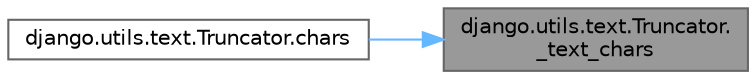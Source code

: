 digraph "django.utils.text.Truncator._text_chars"
{
 // LATEX_PDF_SIZE
  bgcolor="transparent";
  edge [fontname=Helvetica,fontsize=10,labelfontname=Helvetica,labelfontsize=10];
  node [fontname=Helvetica,fontsize=10,shape=box,height=0.2,width=0.4];
  rankdir="RL";
  Node1 [id="Node000001",label="django.utils.text.Truncator.\l_text_chars",height=0.2,width=0.4,color="gray40", fillcolor="grey60", style="filled", fontcolor="black",tooltip=" "];
  Node1 -> Node2 [id="edge1_Node000001_Node000002",dir="back",color="steelblue1",style="solid",tooltip=" "];
  Node2 [id="Node000002",label="django.utils.text.Truncator.chars",height=0.2,width=0.4,color="grey40", fillcolor="white", style="filled",URL="$classdjango_1_1utils_1_1text_1_1_truncator.html#a0f8372cf1ffa650d6565a286c2e10ec5",tooltip=" "];
}

